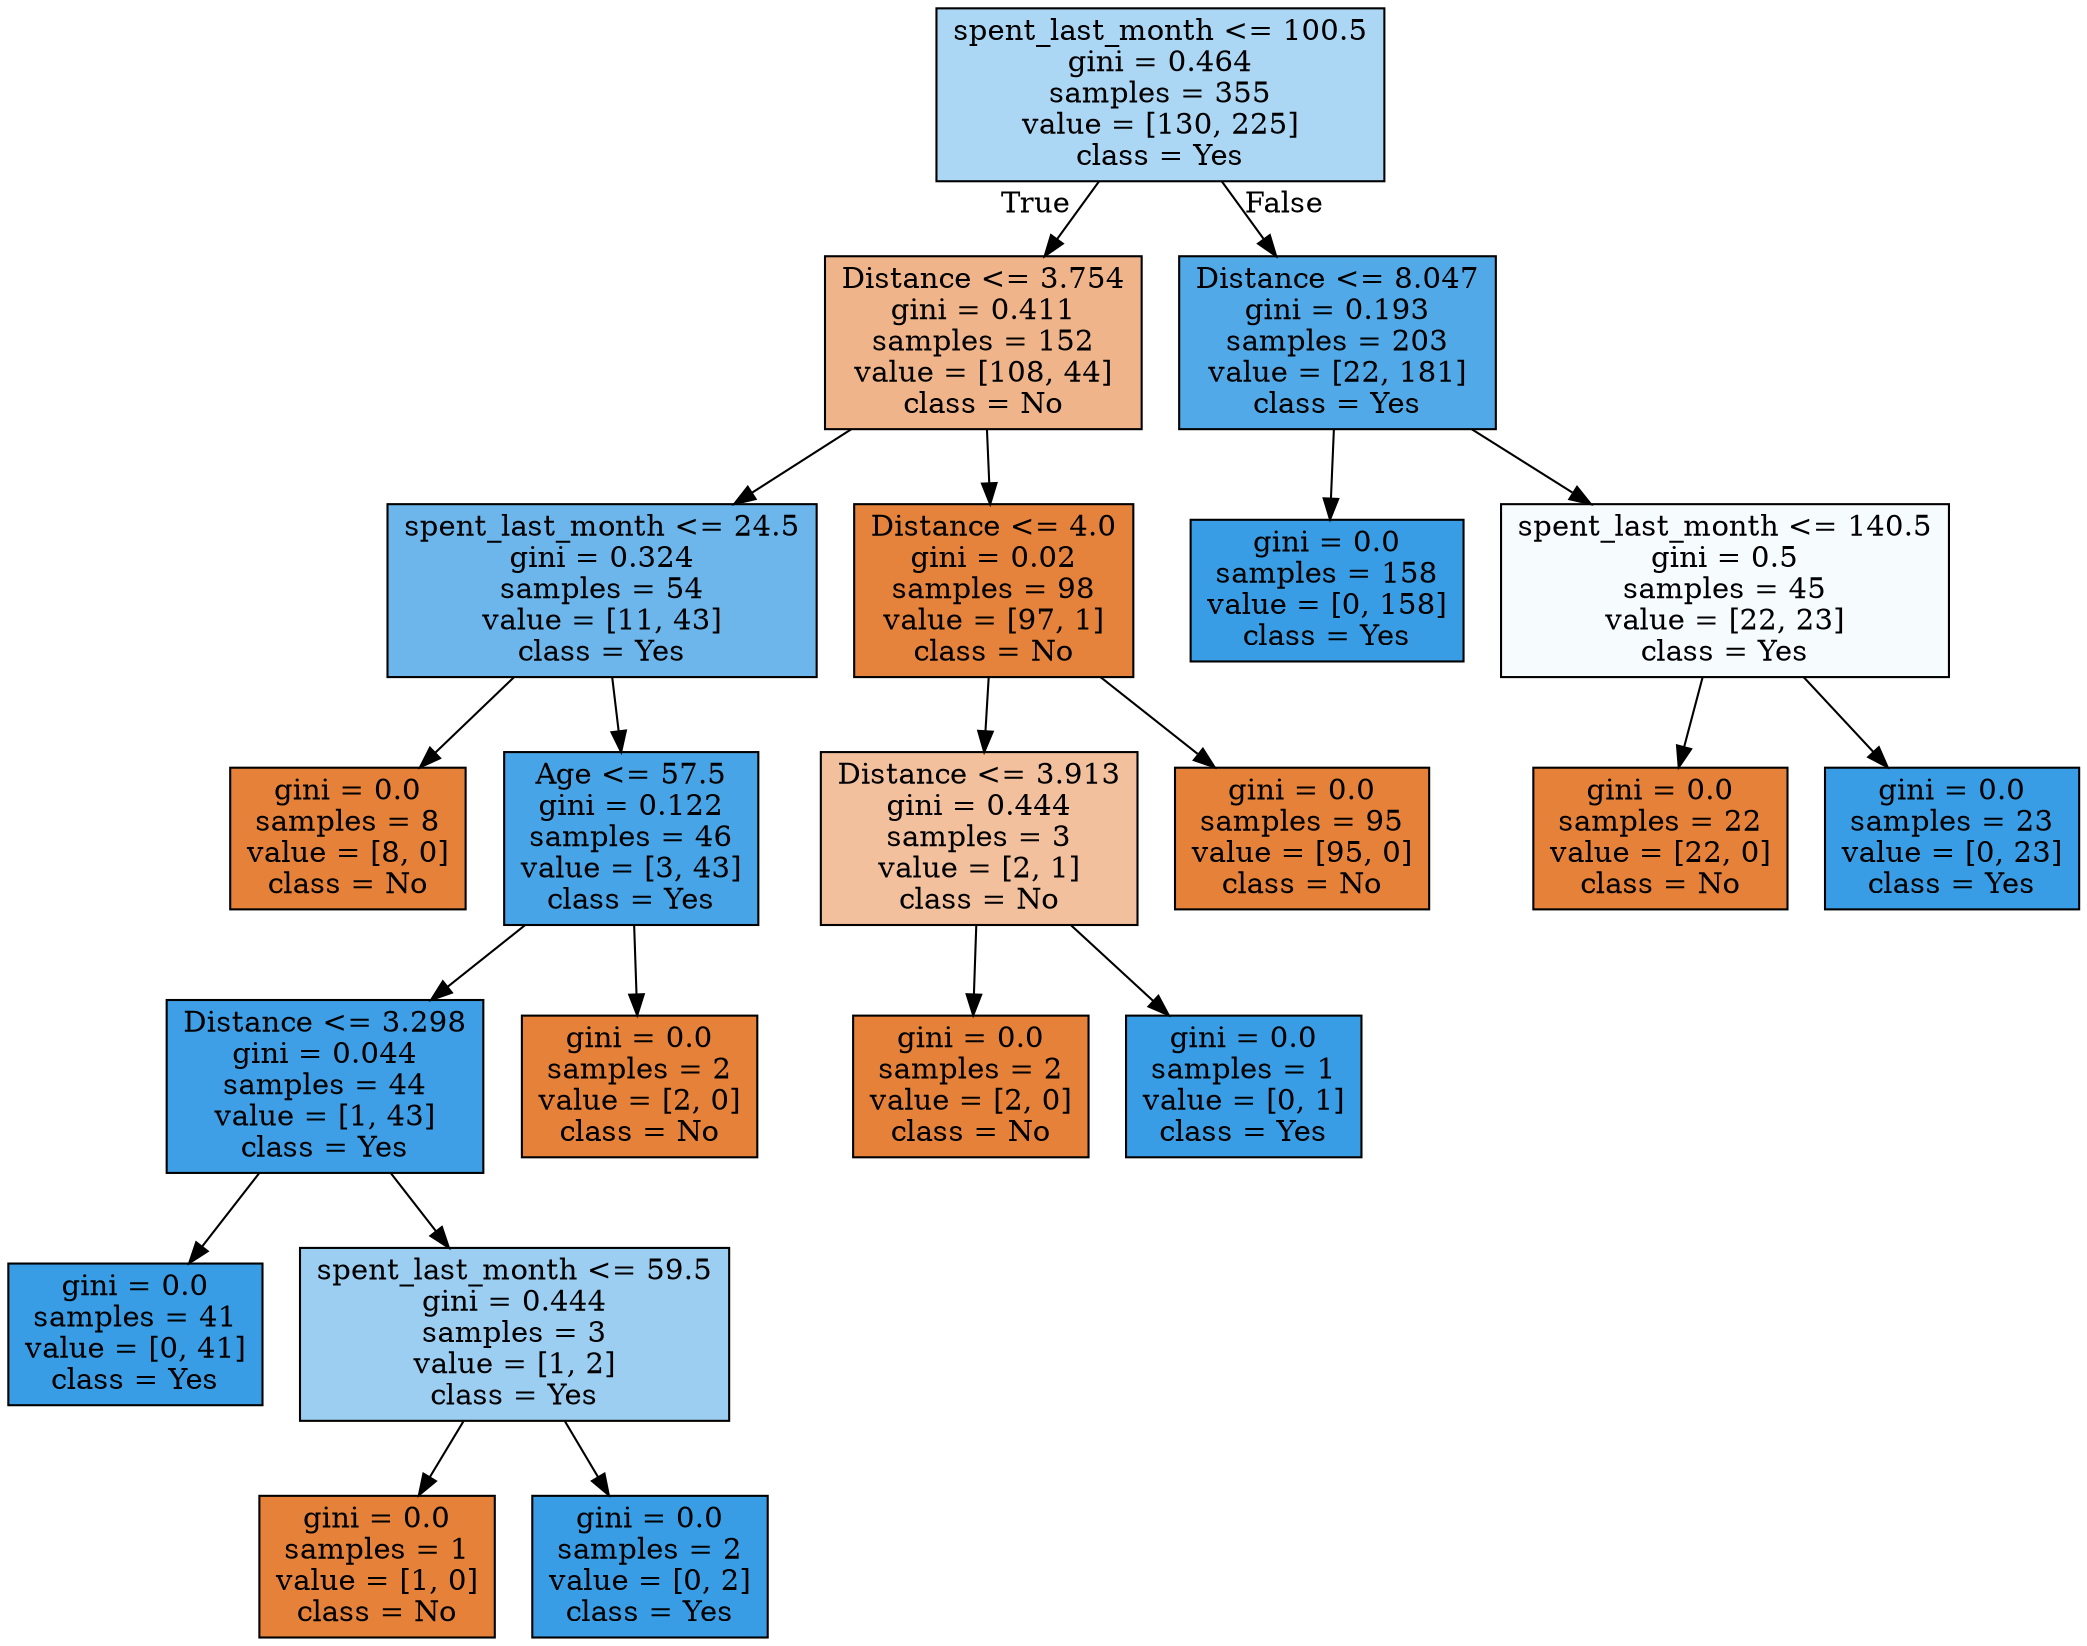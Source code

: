 digraph Tree {
node [shape=box, style="filled", color="black"] ;
0 [label="spent_last_month <= 100.5\ngini = 0.464\nsamples = 355\nvalue = [130, 225]\nclass = Yes", fillcolor="#abd6f4"] ;
1 [label="Distance <= 3.754\ngini = 0.411\nsamples = 152\nvalue = [108, 44]\nclass = No", fillcolor="#f0b48a"] ;
0 -> 1 [labeldistance=2.5, labelangle=45, headlabel="True"] ;
2 [label="spent_last_month <= 24.5\ngini = 0.324\nsamples = 54\nvalue = [11, 43]\nclass = Yes", fillcolor="#6cb6ec"] ;
1 -> 2 ;
3 [label="gini = 0.0\nsamples = 8\nvalue = [8, 0]\nclass = No", fillcolor="#e58139"] ;
2 -> 3 ;
4 [label="Age <= 57.5\ngini = 0.122\nsamples = 46\nvalue = [3, 43]\nclass = Yes", fillcolor="#47a4e7"] ;
2 -> 4 ;
5 [label="Distance <= 3.298\ngini = 0.044\nsamples = 44\nvalue = [1, 43]\nclass = Yes", fillcolor="#3e9fe6"] ;
4 -> 5 ;
6 [label="gini = 0.0\nsamples = 41\nvalue = [0, 41]\nclass = Yes", fillcolor="#399de5"] ;
5 -> 6 ;
7 [label="spent_last_month <= 59.5\ngini = 0.444\nsamples = 3\nvalue = [1, 2]\nclass = Yes", fillcolor="#9ccef2"] ;
5 -> 7 ;
8 [label="gini = 0.0\nsamples = 1\nvalue = [1, 0]\nclass = No", fillcolor="#e58139"] ;
7 -> 8 ;
9 [label="gini = 0.0\nsamples = 2\nvalue = [0, 2]\nclass = Yes", fillcolor="#399de5"] ;
7 -> 9 ;
10 [label="gini = 0.0\nsamples = 2\nvalue = [2, 0]\nclass = No", fillcolor="#e58139"] ;
4 -> 10 ;
11 [label="Distance <= 4.0\ngini = 0.02\nsamples = 98\nvalue = [97, 1]\nclass = No", fillcolor="#e5823b"] ;
1 -> 11 ;
12 [label="Distance <= 3.913\ngini = 0.444\nsamples = 3\nvalue = [2, 1]\nclass = No", fillcolor="#f2c09c"] ;
11 -> 12 ;
13 [label="gini = 0.0\nsamples = 2\nvalue = [2, 0]\nclass = No", fillcolor="#e58139"] ;
12 -> 13 ;
14 [label="gini = 0.0\nsamples = 1\nvalue = [0, 1]\nclass = Yes", fillcolor="#399de5"] ;
12 -> 14 ;
15 [label="gini = 0.0\nsamples = 95\nvalue = [95, 0]\nclass = No", fillcolor="#e58139"] ;
11 -> 15 ;
16 [label="Distance <= 8.047\ngini = 0.193\nsamples = 203\nvalue = [22, 181]\nclass = Yes", fillcolor="#51a9e8"] ;
0 -> 16 [labeldistance=2.5, labelangle=-45, headlabel="False"] ;
17 [label="gini = 0.0\nsamples = 158\nvalue = [0, 158]\nclass = Yes", fillcolor="#399de5"] ;
16 -> 17 ;
18 [label="spent_last_month <= 140.5\ngini = 0.5\nsamples = 45\nvalue = [22, 23]\nclass = Yes", fillcolor="#f6fbfe"] ;
16 -> 18 ;
19 [label="gini = 0.0\nsamples = 22\nvalue = [22, 0]\nclass = No", fillcolor="#e58139"] ;
18 -> 19 ;
20 [label="gini = 0.0\nsamples = 23\nvalue = [0, 23]\nclass = Yes", fillcolor="#399de5"] ;
18 -> 20 ;
}